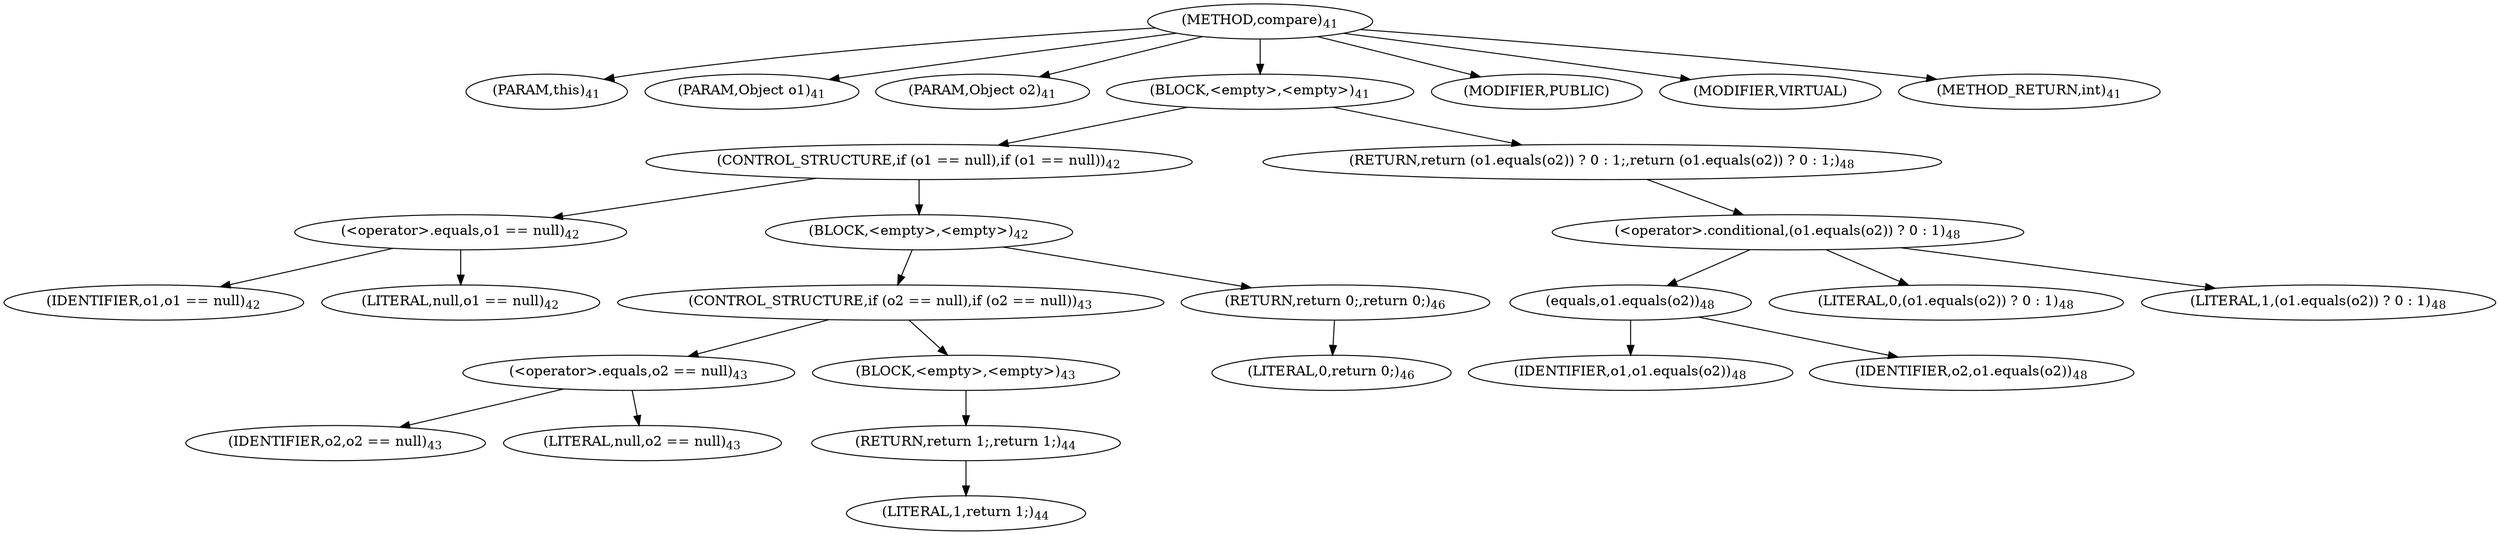 digraph "compare" {  
"26" [label = <(METHOD,compare)<SUB>41</SUB>> ]
"27" [label = <(PARAM,this)<SUB>41</SUB>> ]
"28" [label = <(PARAM,Object o1)<SUB>41</SUB>> ]
"29" [label = <(PARAM,Object o2)<SUB>41</SUB>> ]
"30" [label = <(BLOCK,&lt;empty&gt;,&lt;empty&gt;)<SUB>41</SUB>> ]
"31" [label = <(CONTROL_STRUCTURE,if (o1 == null),if (o1 == null))<SUB>42</SUB>> ]
"32" [label = <(&lt;operator&gt;.equals,o1 == null)<SUB>42</SUB>> ]
"33" [label = <(IDENTIFIER,o1,o1 == null)<SUB>42</SUB>> ]
"34" [label = <(LITERAL,null,o1 == null)<SUB>42</SUB>> ]
"35" [label = <(BLOCK,&lt;empty&gt;,&lt;empty&gt;)<SUB>42</SUB>> ]
"36" [label = <(CONTROL_STRUCTURE,if (o2 == null),if (o2 == null))<SUB>43</SUB>> ]
"37" [label = <(&lt;operator&gt;.equals,o2 == null)<SUB>43</SUB>> ]
"38" [label = <(IDENTIFIER,o2,o2 == null)<SUB>43</SUB>> ]
"39" [label = <(LITERAL,null,o2 == null)<SUB>43</SUB>> ]
"40" [label = <(BLOCK,&lt;empty&gt;,&lt;empty&gt;)<SUB>43</SUB>> ]
"41" [label = <(RETURN,return 1;,return 1;)<SUB>44</SUB>> ]
"42" [label = <(LITERAL,1,return 1;)<SUB>44</SUB>> ]
"43" [label = <(RETURN,return 0;,return 0;)<SUB>46</SUB>> ]
"44" [label = <(LITERAL,0,return 0;)<SUB>46</SUB>> ]
"45" [label = <(RETURN,return (o1.equals(o2)) ? 0 : 1;,return (o1.equals(o2)) ? 0 : 1;)<SUB>48</SUB>> ]
"46" [label = <(&lt;operator&gt;.conditional,(o1.equals(o2)) ? 0 : 1)<SUB>48</SUB>> ]
"47" [label = <(equals,o1.equals(o2))<SUB>48</SUB>> ]
"48" [label = <(IDENTIFIER,o1,o1.equals(o2))<SUB>48</SUB>> ]
"49" [label = <(IDENTIFIER,o2,o1.equals(o2))<SUB>48</SUB>> ]
"50" [label = <(LITERAL,0,(o1.equals(o2)) ? 0 : 1)<SUB>48</SUB>> ]
"51" [label = <(LITERAL,1,(o1.equals(o2)) ? 0 : 1)<SUB>48</SUB>> ]
"52" [label = <(MODIFIER,PUBLIC)> ]
"53" [label = <(MODIFIER,VIRTUAL)> ]
"54" [label = <(METHOD_RETURN,int)<SUB>41</SUB>> ]
  "26" -> "27" 
  "26" -> "28" 
  "26" -> "29" 
  "26" -> "30" 
  "26" -> "52" 
  "26" -> "53" 
  "26" -> "54" 
  "30" -> "31" 
  "30" -> "45" 
  "31" -> "32" 
  "31" -> "35" 
  "32" -> "33" 
  "32" -> "34" 
  "35" -> "36" 
  "35" -> "43" 
  "36" -> "37" 
  "36" -> "40" 
  "37" -> "38" 
  "37" -> "39" 
  "40" -> "41" 
  "41" -> "42" 
  "43" -> "44" 
  "45" -> "46" 
  "46" -> "47" 
  "46" -> "50" 
  "46" -> "51" 
  "47" -> "48" 
  "47" -> "49" 
}
